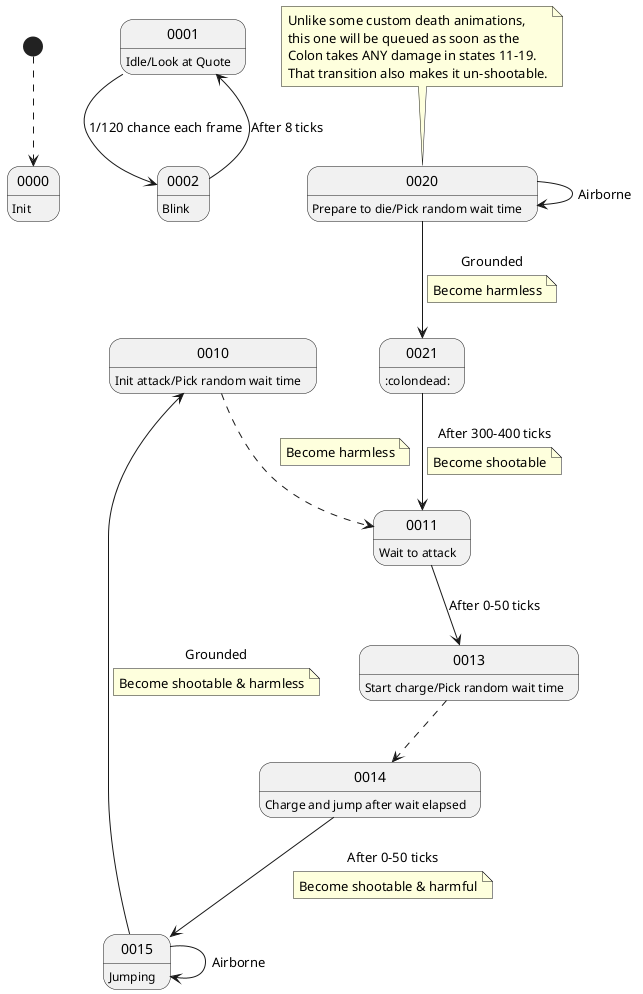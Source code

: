 @startuml Npc 122 - Colon (Enemy)

[*] -[dashed]-> 0000
0000 : Init

0001 : Idle/Look at Quote
0001 --> 0002 : 1/120 chance each frame

0002 : Blink
0002 --> 0001 : After 8 ticks

0010 : Init attack/Pick random wait time
0010 -[dashed]-> 0011
note on link : Become harmless

0011 : Wait to attack
0011 --> 0013 : After 0-50 ticks

0013 : Start charge/Pick random wait time
0013 -[dashed]-> 0014

0014 : Charge and jump after wait elapsed
0014 --> 0015 : After 0-50 ticks
note on link : Become shootable & harmful

0015 : Jumping
0015 --> 0015 : Airborne
0015 --> 0010 : Grounded
note on link : Become shootable & harmless

0020 : Prepare to die/Pick random wait time
note top of 0020
Unlike some custom death animations,
this one will be queued as soon as the
Colon takes ANY damage in states 11-19.
That transition also makes it un-shootable.
end note
0020 --> 0020 : Airborne
0020 --> 0021 : Grounded
note on link : Become harmless

0021 : :colondead:
0021 --> 0011 : After 300-400 ticks
note on link : Become shootable

@enduml